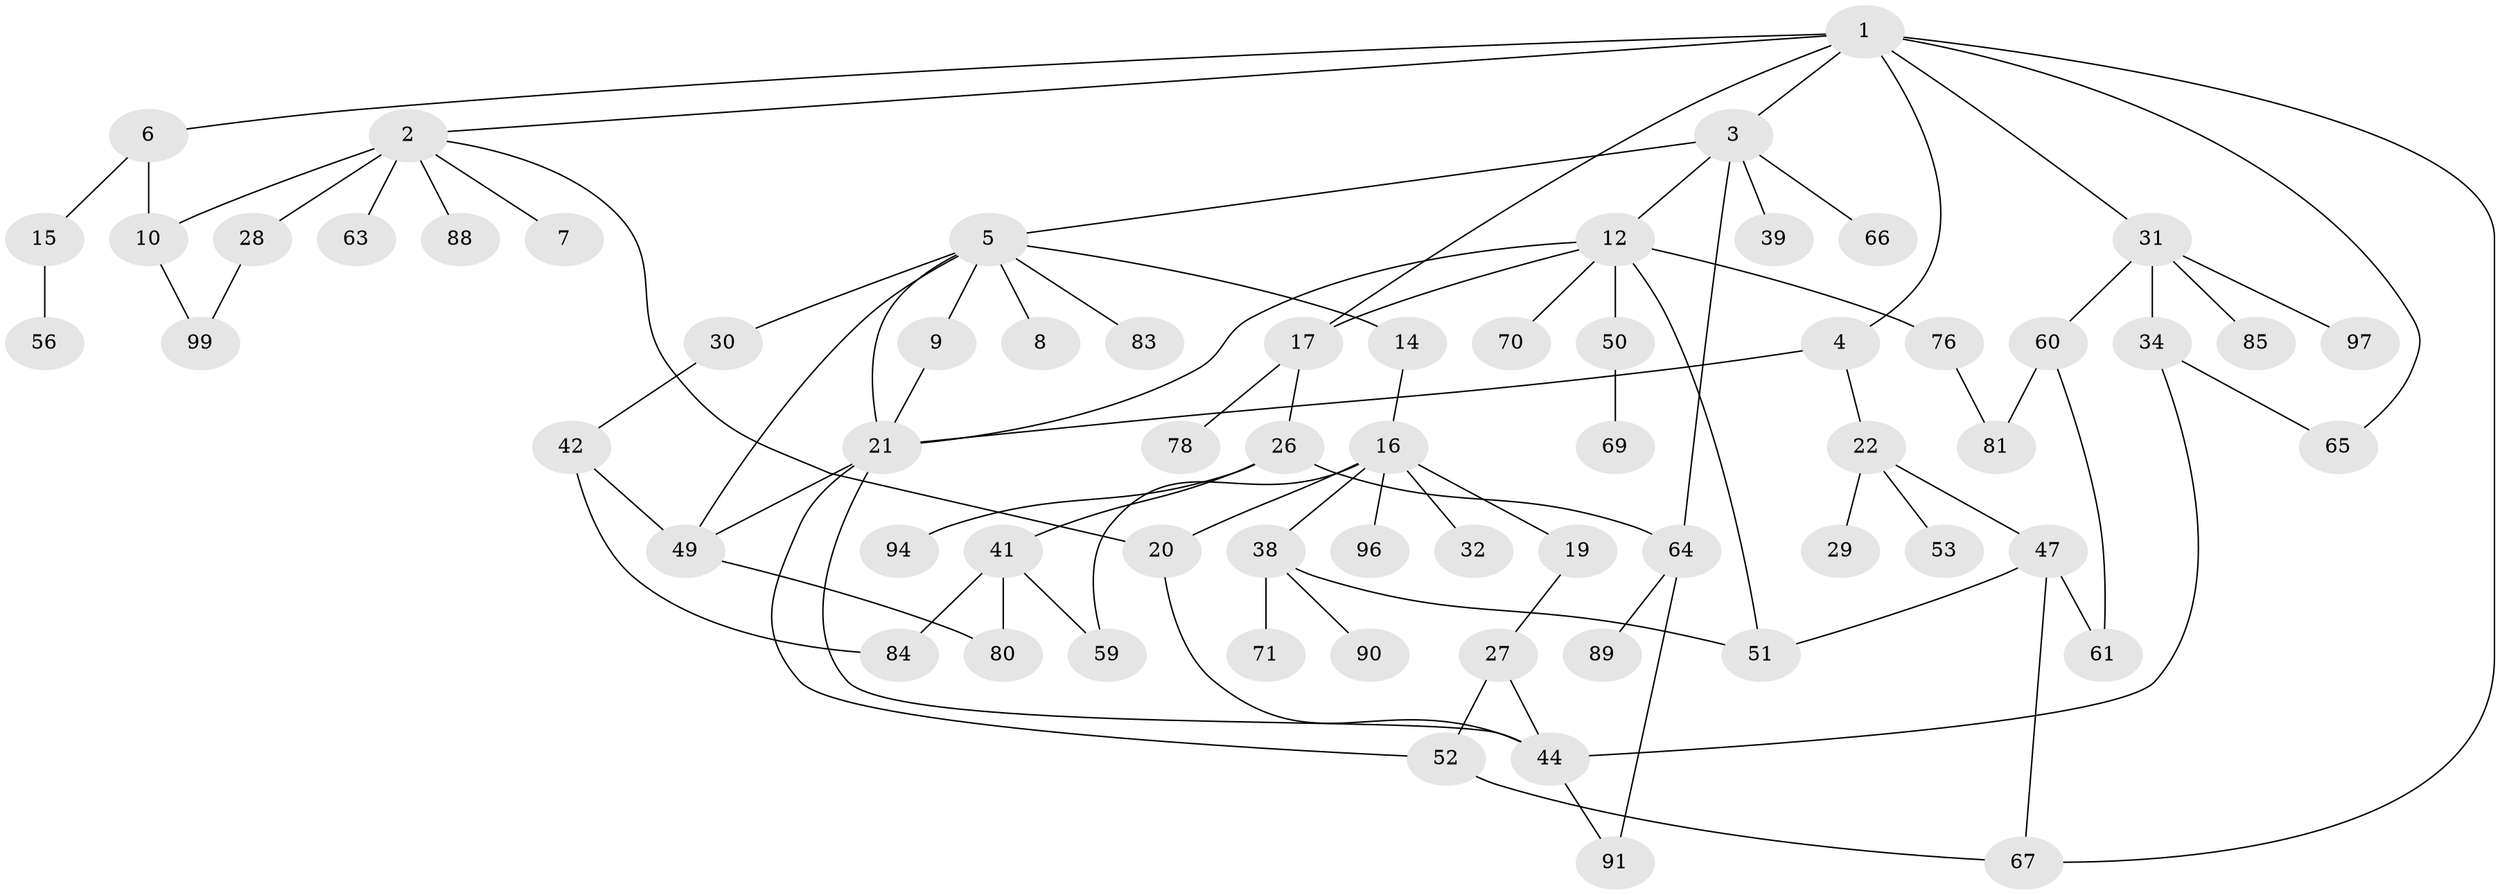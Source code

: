 // original degree distribution, {9: 0.01, 7: 0.02, 4: 0.1, 5: 0.03, 2: 0.27, 1: 0.31, 3: 0.23, 6: 0.03}
// Generated by graph-tools (version 1.1) at 2025/38/02/21/25 10:38:51]
// undirected, 65 vertices, 89 edges
graph export_dot {
graph [start="1"]
  node [color=gray90,style=filled];
  1 [super="+100"];
  2 [super="+11"];
  3 [super="+98"];
  4 [super="+35"];
  5 [super="+13"];
  6 [super="+37"];
  7 [super="+57"];
  8;
  9;
  10 [super="+45"];
  12 [super="+43"];
  14 [super="+18"];
  15 [super="+25"];
  16 [super="+73"];
  17;
  19 [super="+23"];
  20;
  21 [super="+24"];
  22 [super="+33"];
  26 [super="+36"];
  27 [super="+46"];
  28;
  29;
  30;
  31 [super="+48"];
  32;
  34;
  38 [super="+58"];
  39 [super="+40"];
  41 [super="+62"];
  42 [super="+54"];
  44 [super="+86"];
  47 [super="+72"];
  49 [super="+55"];
  50;
  51 [super="+74"];
  52;
  53;
  56;
  59 [super="+92"];
  60;
  61;
  63;
  64 [super="+68"];
  65 [super="+95"];
  66 [super="+77"];
  67 [super="+79"];
  69 [super="+75"];
  70;
  71;
  76 [super="+87"];
  78;
  80;
  81 [super="+82"];
  83;
  84;
  85;
  88;
  89 [super="+93"];
  90;
  91;
  94;
  96;
  97;
  99;
  1 -- 2;
  1 -- 3;
  1 -- 4;
  1 -- 6;
  1 -- 31;
  1 -- 65;
  1 -- 67;
  1 -- 17;
  2 -- 7;
  2 -- 10 [weight=2];
  2 -- 20;
  2 -- 63;
  2 -- 88;
  2 -- 28;
  3 -- 5;
  3 -- 12;
  3 -- 39;
  3 -- 64;
  3 -- 66;
  4 -- 22;
  4 -- 21;
  5 -- 8;
  5 -- 9;
  5 -- 30;
  5 -- 49;
  5 -- 83;
  5 -- 21;
  5 -- 14;
  6 -- 15;
  6 -- 10;
  9 -- 21;
  10 -- 99;
  12 -- 17;
  12 -- 70;
  12 -- 76;
  12 -- 50;
  12 -- 51;
  12 -- 21;
  14 -- 16;
  15 -- 56;
  16 -- 19;
  16 -- 32;
  16 -- 38;
  16 -- 59;
  16 -- 20;
  16 -- 96;
  17 -- 26;
  17 -- 78;
  19 -- 27;
  20 -- 44;
  21 -- 49;
  21 -- 52;
  21 -- 44;
  22 -- 29;
  22 -- 53;
  22 -- 47;
  26 -- 41;
  26 -- 94;
  26 -- 64;
  27 -- 52;
  27 -- 44;
  28 -- 99;
  30 -- 42;
  31 -- 34;
  31 -- 60;
  31 -- 85;
  31 -- 97;
  34 -- 44;
  34 -- 65;
  38 -- 90;
  38 -- 51;
  38 -- 71;
  41 -- 80;
  41 -- 84;
  41 -- 59;
  42 -- 84;
  42 -- 49;
  44 -- 91;
  47 -- 67;
  47 -- 51;
  47 -- 61;
  49 -- 80;
  50 -- 69;
  52 -- 67;
  60 -- 61;
  60 -- 81;
  64 -- 89;
  64 -- 91;
  76 -- 81;
}
